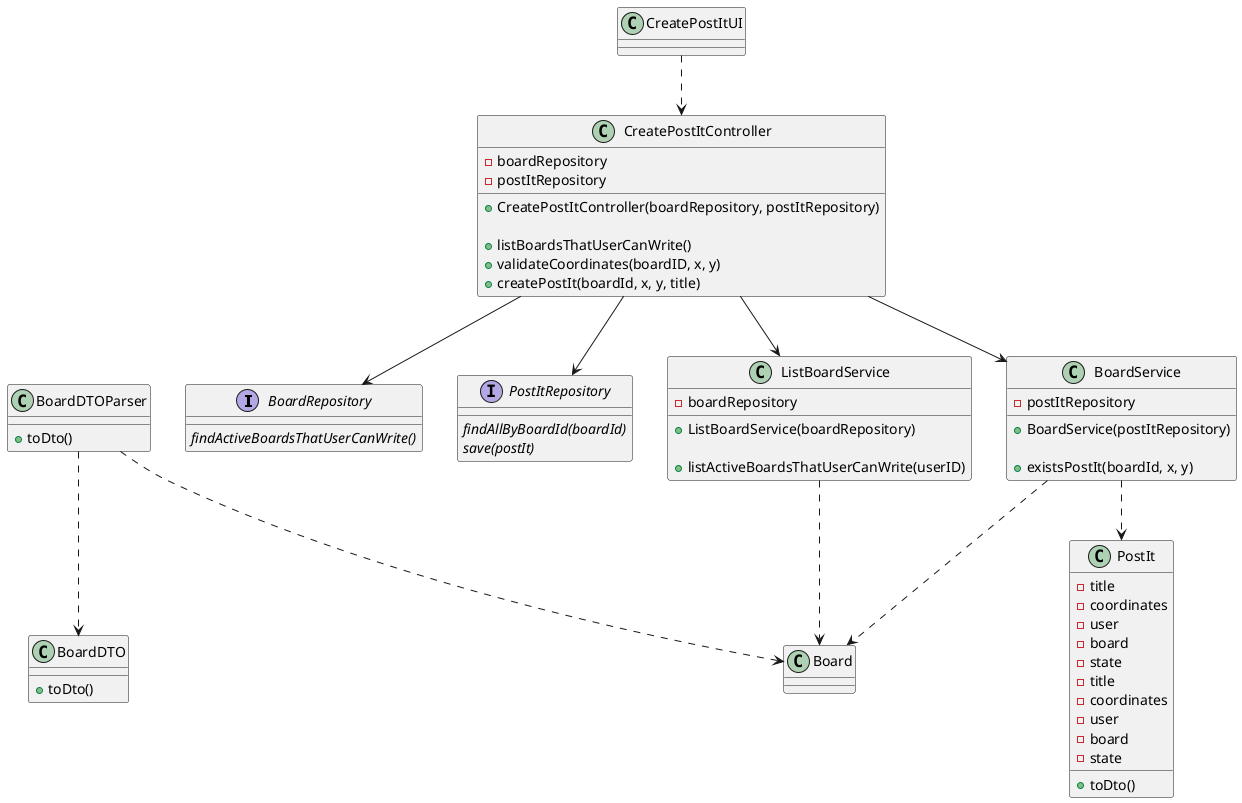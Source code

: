 @startuml US3006_CD

interface BoardRepository {
  {abstract} findActiveBoardsThatUserCanWrite()
}

interface PostItRepository {
  {abstract} findAllByBoardId(boardId)
  {abstract} save(postIt)
}

class ListBoardService {
  - boardRepository

  + ListBoardService(boardRepository)

  + listActiveBoardsThatUserCanWrite(userID)
}

class BoardService {
  - postItRepository

  + BoardService(postItRepository)

  + existsPostIt(boardId, x, y)
}

class CreatePostItUI {}

class CreatePostItController {
  - boardRepository
  - postItRepository

  + CreatePostItController(boardRepository, postItRepository)

  + listBoardsThatUserCanWrite()
  + validateCoordinates(boardID, x, y)
  + createPostIt(boardId, x, y, title)
}

class PostIt {
  - title
  - coordinates
  - user
  - board
  - state
}

class PostIt {
  - title
  - coordinates
  - user
  - board
  - state

  + toDto()
}

class Board {
}


class BoardDTO {
  + toDto()
}

class BoardDTOParser {
  + toDto()
}


CreatePostItUI ..> CreatePostItController
CreatePostItController --> ListBoardService
CreatePostItController --> BoardService

ListBoardService ..> Board
CreatePostItController --> PostItRepository
CreatePostItController --> BoardRepository

BoardService ..> PostIt
BoardService ..> Board
BoardDTOParser ..> BoardDTO
BoardDTOParser ..> Board

@enduml
